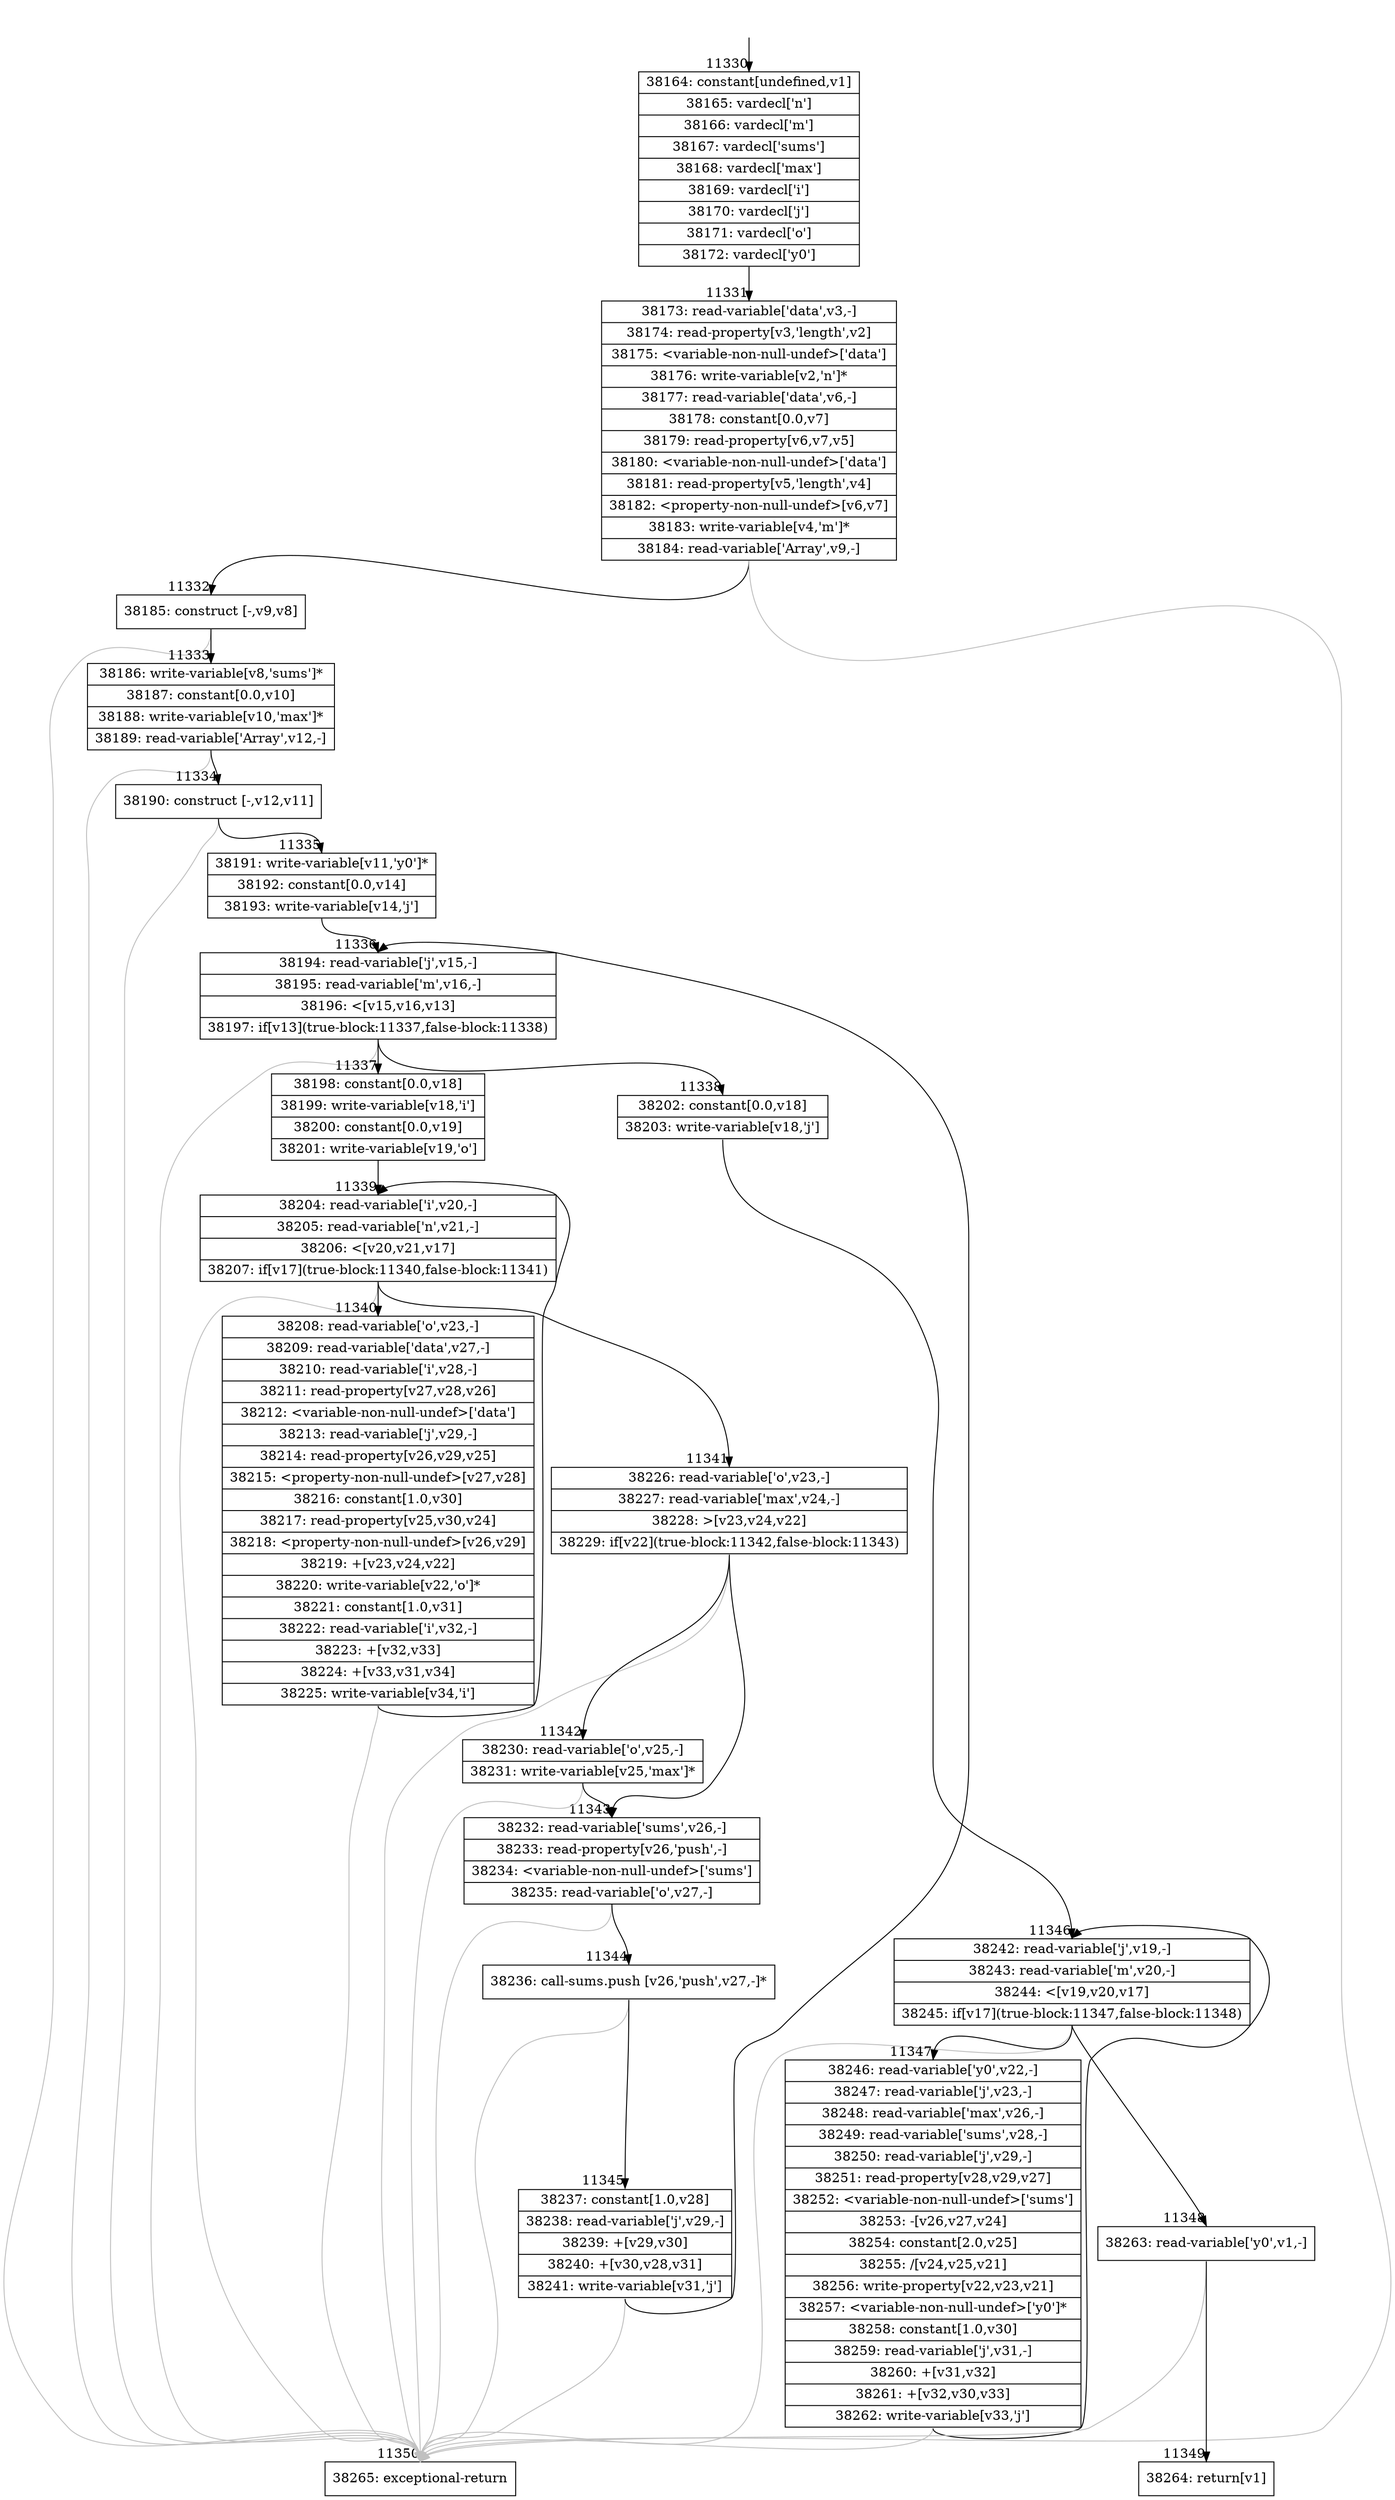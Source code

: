 digraph {
rankdir="TD"
BB_entry1046[shape=none,label=""];
BB_entry1046 -> BB11330 [tailport=s, headport=n, headlabel="    11330"]
BB11330 [shape=record label="{38164: constant[undefined,v1]|38165: vardecl['n']|38166: vardecl['m']|38167: vardecl['sums']|38168: vardecl['max']|38169: vardecl['i']|38170: vardecl['j']|38171: vardecl['o']|38172: vardecl['y0']}" ] 
BB11330 -> BB11331 [tailport=s, headport=n, headlabel="      11331"]
BB11331 [shape=record label="{38173: read-variable['data',v3,-]|38174: read-property[v3,'length',v2]|38175: \<variable-non-null-undef\>['data']|38176: write-variable[v2,'n']*|38177: read-variable['data',v6,-]|38178: constant[0.0,v7]|38179: read-property[v6,v7,v5]|38180: \<variable-non-null-undef\>['data']|38181: read-property[v5,'length',v4]|38182: \<property-non-null-undef\>[v6,v7]|38183: write-variable[v4,'m']*|38184: read-variable['Array',v9,-]}" ] 
BB11331 -> BB11332 [tailport=s, headport=n, headlabel="      11332"]
BB11331 -> BB11350 [tailport=s, headport=n, color=gray, headlabel="      11350"]
BB11332 [shape=record label="{38185: construct [-,v9,v8]}" ] 
BB11332 -> BB11333 [tailport=s, headport=n, headlabel="      11333"]
BB11332 -> BB11350 [tailport=s, headport=n, color=gray]
BB11333 [shape=record label="{38186: write-variable[v8,'sums']*|38187: constant[0.0,v10]|38188: write-variable[v10,'max']*|38189: read-variable['Array',v12,-]}" ] 
BB11333 -> BB11334 [tailport=s, headport=n, headlabel="      11334"]
BB11333 -> BB11350 [tailport=s, headport=n, color=gray]
BB11334 [shape=record label="{38190: construct [-,v12,v11]}" ] 
BB11334 -> BB11335 [tailport=s, headport=n, headlabel="      11335"]
BB11334 -> BB11350 [tailport=s, headport=n, color=gray]
BB11335 [shape=record label="{38191: write-variable[v11,'y0']*|38192: constant[0.0,v14]|38193: write-variable[v14,'j']}" ] 
BB11335 -> BB11336 [tailport=s, headport=n, headlabel="      11336"]
BB11336 [shape=record label="{38194: read-variable['j',v15,-]|38195: read-variable['m',v16,-]|38196: \<[v15,v16,v13]|38197: if[v13](true-block:11337,false-block:11338)}" ] 
BB11336 -> BB11337 [tailport=s, headport=n, headlabel="      11337"]
BB11336 -> BB11338 [tailport=s, headport=n, headlabel="      11338"]
BB11336 -> BB11350 [tailport=s, headport=n, color=gray]
BB11337 [shape=record label="{38198: constant[0.0,v18]|38199: write-variable[v18,'i']|38200: constant[0.0,v19]|38201: write-variable[v19,'o']}" ] 
BB11337 -> BB11339 [tailport=s, headport=n, headlabel="      11339"]
BB11338 [shape=record label="{38202: constant[0.0,v18]|38203: write-variable[v18,'j']}" ] 
BB11338 -> BB11346 [tailport=s, headport=n, headlabel="      11346"]
BB11339 [shape=record label="{38204: read-variable['i',v20,-]|38205: read-variable['n',v21,-]|38206: \<[v20,v21,v17]|38207: if[v17](true-block:11340,false-block:11341)}" ] 
BB11339 -> BB11340 [tailport=s, headport=n, headlabel="      11340"]
BB11339 -> BB11341 [tailport=s, headport=n, headlabel="      11341"]
BB11339 -> BB11350 [tailport=s, headport=n, color=gray]
BB11340 [shape=record label="{38208: read-variable['o',v23,-]|38209: read-variable['data',v27,-]|38210: read-variable['i',v28,-]|38211: read-property[v27,v28,v26]|38212: \<variable-non-null-undef\>['data']|38213: read-variable['j',v29,-]|38214: read-property[v26,v29,v25]|38215: \<property-non-null-undef\>[v27,v28]|38216: constant[1.0,v30]|38217: read-property[v25,v30,v24]|38218: \<property-non-null-undef\>[v26,v29]|38219: +[v23,v24,v22]|38220: write-variable[v22,'o']*|38221: constant[1.0,v31]|38222: read-variable['i',v32,-]|38223: +[v32,v33]|38224: +[v33,v31,v34]|38225: write-variable[v34,'i']}" ] 
BB11340 -> BB11339 [tailport=s, headport=n]
BB11340 -> BB11350 [tailport=s, headport=n, color=gray]
BB11341 [shape=record label="{38226: read-variable['o',v23,-]|38227: read-variable['max',v24,-]|38228: \>[v23,v24,v22]|38229: if[v22](true-block:11342,false-block:11343)}" ] 
BB11341 -> BB11342 [tailport=s, headport=n, headlabel="      11342"]
BB11341 -> BB11343 [tailport=s, headport=n, headlabel="      11343"]
BB11341 -> BB11350 [tailport=s, headport=n, color=gray]
BB11342 [shape=record label="{38230: read-variable['o',v25,-]|38231: write-variable[v25,'max']*}" ] 
BB11342 -> BB11343 [tailport=s, headport=n]
BB11342 -> BB11350 [tailport=s, headport=n, color=gray]
BB11343 [shape=record label="{38232: read-variable['sums',v26,-]|38233: read-property[v26,'push',-]|38234: \<variable-non-null-undef\>['sums']|38235: read-variable['o',v27,-]}" ] 
BB11343 -> BB11344 [tailport=s, headport=n, headlabel="      11344"]
BB11343 -> BB11350 [tailport=s, headport=n, color=gray]
BB11344 [shape=record label="{38236: call-sums.push [v26,'push',v27,-]*}" ] 
BB11344 -> BB11345 [tailport=s, headport=n, headlabel="      11345"]
BB11344 -> BB11350 [tailport=s, headport=n, color=gray]
BB11345 [shape=record label="{38237: constant[1.0,v28]|38238: read-variable['j',v29,-]|38239: +[v29,v30]|38240: +[v30,v28,v31]|38241: write-variable[v31,'j']}" ] 
BB11345 -> BB11336 [tailport=s, headport=n]
BB11345 -> BB11350 [tailport=s, headport=n, color=gray]
BB11346 [shape=record label="{38242: read-variable['j',v19,-]|38243: read-variable['m',v20,-]|38244: \<[v19,v20,v17]|38245: if[v17](true-block:11347,false-block:11348)}" ] 
BB11346 -> BB11347 [tailport=s, headport=n, headlabel="      11347"]
BB11346 -> BB11348 [tailport=s, headport=n, headlabel="      11348"]
BB11346 -> BB11350 [tailport=s, headport=n, color=gray]
BB11347 [shape=record label="{38246: read-variable['y0',v22,-]|38247: read-variable['j',v23,-]|38248: read-variable['max',v26,-]|38249: read-variable['sums',v28,-]|38250: read-variable['j',v29,-]|38251: read-property[v28,v29,v27]|38252: \<variable-non-null-undef\>['sums']|38253: -[v26,v27,v24]|38254: constant[2.0,v25]|38255: /[v24,v25,v21]|38256: write-property[v22,v23,v21]|38257: \<variable-non-null-undef\>['y0']*|38258: constant[1.0,v30]|38259: read-variable['j',v31,-]|38260: +[v31,v32]|38261: +[v32,v30,v33]|38262: write-variable[v33,'j']}" ] 
BB11347 -> BB11346 [tailport=s, headport=n]
BB11347 -> BB11350 [tailport=s, headport=n, color=gray]
BB11348 [shape=record label="{38263: read-variable['y0',v1,-]}" ] 
BB11348 -> BB11349 [tailport=s, headport=n, headlabel="      11349"]
BB11348 -> BB11350 [tailport=s, headport=n, color=gray]
BB11349 [shape=record label="{38264: return[v1]}" ] 
BB11350 [shape=record label="{38265: exceptional-return}" ] 
//#$~ 6750
}
